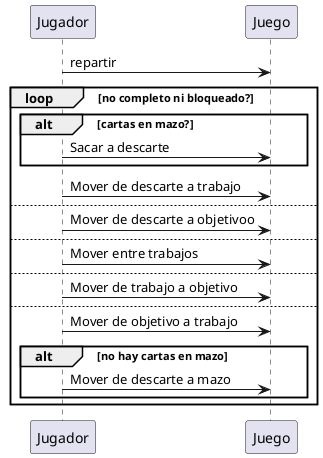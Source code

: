 @startuml
' TODO: Rellenar las condiciones

Jugador -> Juego: repartir
loop no completo ni bloqueado?
alt cartas en mazo?
	Jugador -> Juego: Sacar a descarte
end alt
	Jugador -> Juego: Mover de descarte a trabajo
else
	Jugador -> Juego: Mover de descarte a objetivoo
else
	Jugador -> Juego: Mover entre trabajos
else
	Jugador -> Juego: Mover de trabajo a objetivo
else
	Jugador -> Juego: Mover de objetivo a trabajo
alt no hay cartas en mazo
	Jugador -> Juego: Mover de descarte a mazo
end alt
end loop
	

@enduml